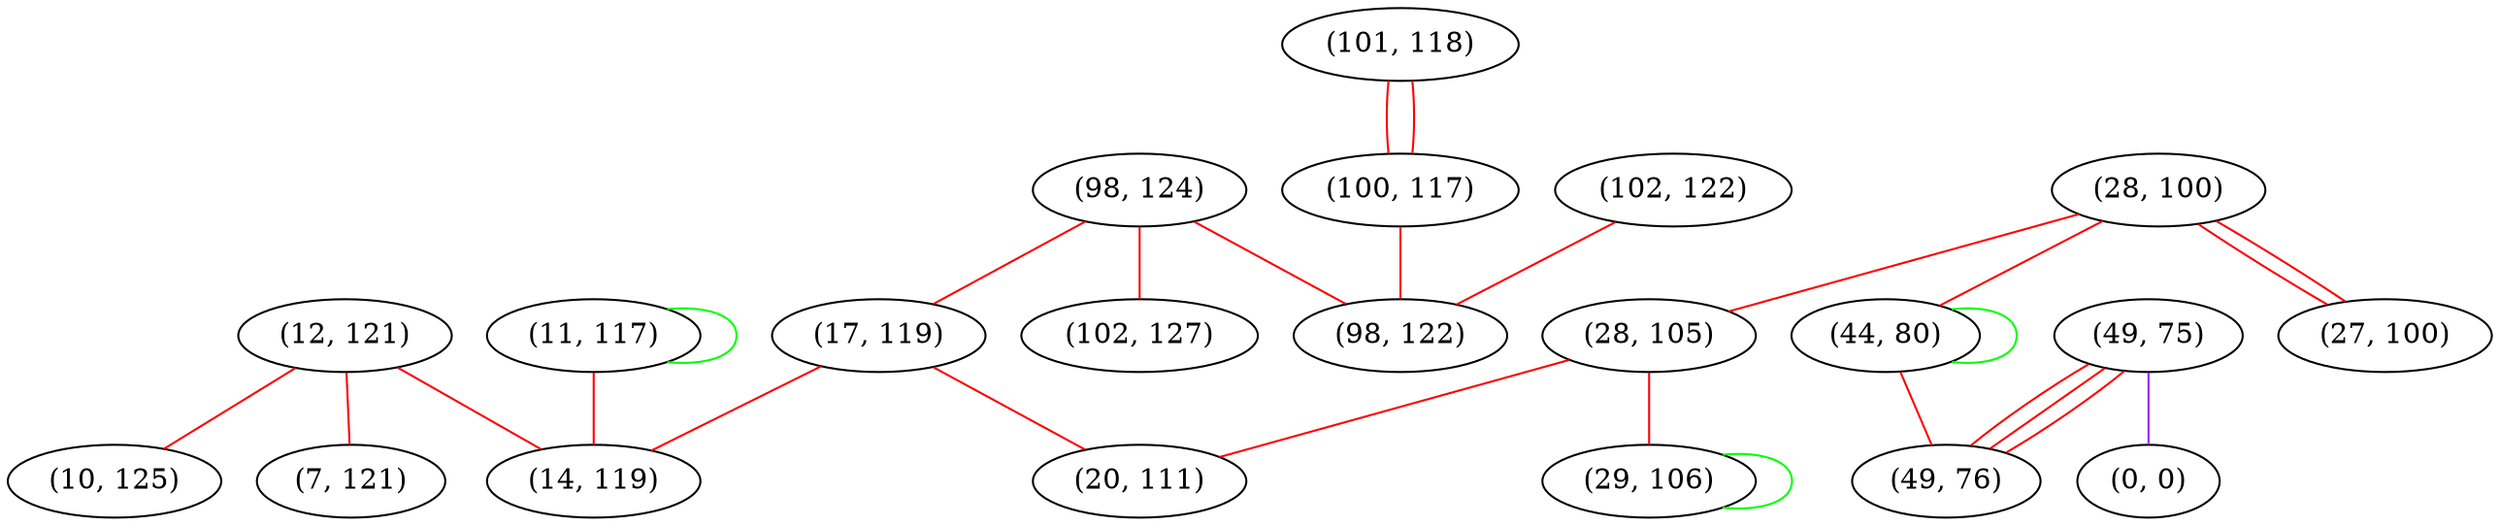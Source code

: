 graph "" {
"(28, 100)";
"(98, 124)";
"(49, 75)";
"(102, 127)";
"(28, 105)";
"(11, 117)";
"(12, 121)";
"(7, 121)";
"(44, 80)";
"(101, 118)";
"(0, 0)";
"(27, 100)";
"(49, 76)";
"(17, 119)";
"(100, 117)";
"(10, 125)";
"(102, 122)";
"(14, 119)";
"(20, 111)";
"(29, 106)";
"(98, 122)";
"(28, 100)" -- "(27, 100)"  [color=red, key=0, weight=1];
"(28, 100)" -- "(27, 100)"  [color=red, key=1, weight=1];
"(28, 100)" -- "(28, 105)"  [color=red, key=0, weight=1];
"(28, 100)" -- "(44, 80)"  [color=red, key=0, weight=1];
"(98, 124)" -- "(98, 122)"  [color=red, key=0, weight=1];
"(98, 124)" -- "(102, 127)"  [color=red, key=0, weight=1];
"(98, 124)" -- "(17, 119)"  [color=red, key=0, weight=1];
"(49, 75)" -- "(0, 0)"  [color=purple, key=0, weight=4];
"(49, 75)" -- "(49, 76)"  [color=red, key=0, weight=1];
"(49, 75)" -- "(49, 76)"  [color=red, key=1, weight=1];
"(49, 75)" -- "(49, 76)"  [color=red, key=2, weight=1];
"(28, 105)" -- "(20, 111)"  [color=red, key=0, weight=1];
"(28, 105)" -- "(29, 106)"  [color=red, key=0, weight=1];
"(11, 117)" -- "(14, 119)"  [color=red, key=0, weight=1];
"(11, 117)" -- "(11, 117)"  [color=green, key=0, weight=2];
"(12, 121)" -- "(10, 125)"  [color=red, key=0, weight=1];
"(12, 121)" -- "(14, 119)"  [color=red, key=0, weight=1];
"(12, 121)" -- "(7, 121)"  [color=red, key=0, weight=1];
"(44, 80)" -- "(49, 76)"  [color=red, key=0, weight=1];
"(44, 80)" -- "(44, 80)"  [color=green, key=0, weight=2];
"(101, 118)" -- "(100, 117)"  [color=red, key=0, weight=1];
"(101, 118)" -- "(100, 117)"  [color=red, key=1, weight=1];
"(17, 119)" -- "(20, 111)"  [color=red, key=0, weight=1];
"(17, 119)" -- "(14, 119)"  [color=red, key=0, weight=1];
"(100, 117)" -- "(98, 122)"  [color=red, key=0, weight=1];
"(102, 122)" -- "(98, 122)"  [color=red, key=0, weight=1];
"(29, 106)" -- "(29, 106)"  [color=green, key=0, weight=2];
}
